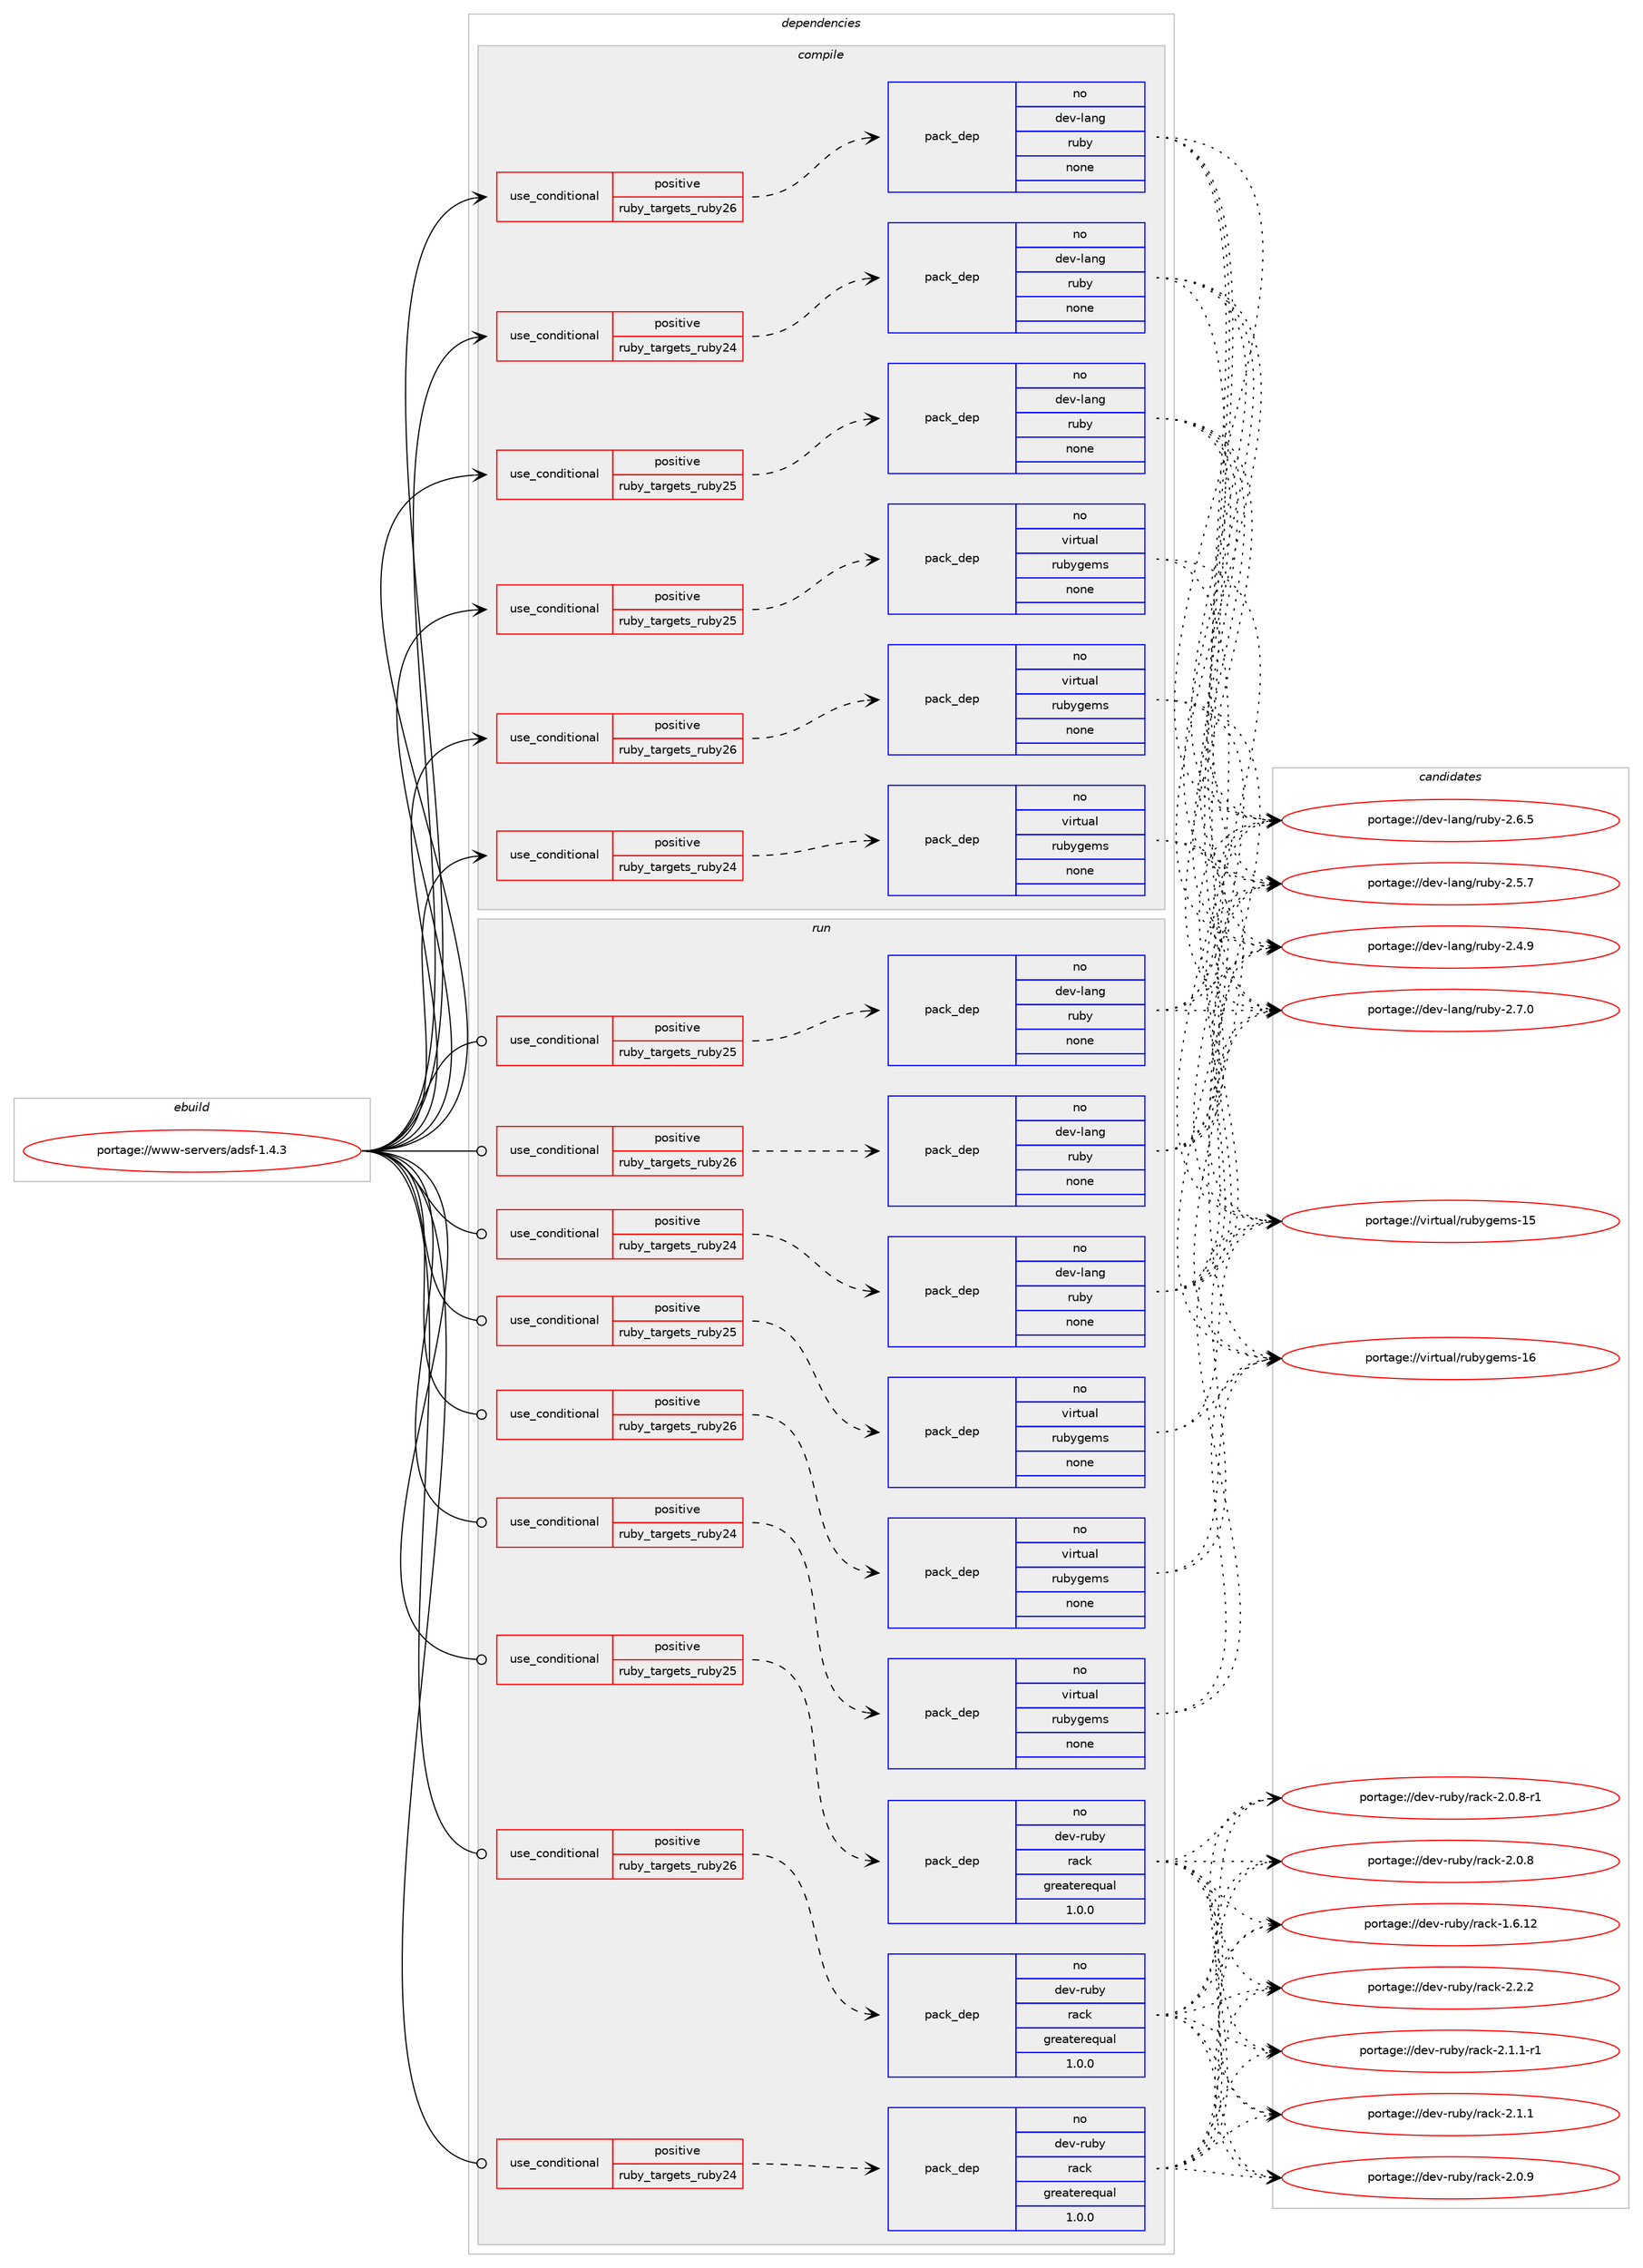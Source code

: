 digraph prolog {

# *************
# Graph options
# *************

newrank=true;
concentrate=true;
compound=true;
graph [rankdir=LR,fontname=Helvetica,fontsize=10,ranksep=1.5];#, ranksep=2.5, nodesep=0.2];
edge  [arrowhead=vee];
node  [fontname=Helvetica,fontsize=10];

# **********
# The ebuild
# **********

subgraph cluster_leftcol {
color=gray;
rank=same;
label=<<i>ebuild</i>>;
id [label="portage://www-servers/adsf-1.4.3", color=red, width=4, href="../www-servers/adsf-1.4.3.svg"];
}

# ****************
# The dependencies
# ****************

subgraph cluster_midcol {
color=gray;
label=<<i>dependencies</i>>;
subgraph cluster_compile {
fillcolor="#eeeeee";
style=filled;
label=<<i>compile</i>>;
subgraph cond1911 {
dependency15925 [label=<<TABLE BORDER="0" CELLBORDER="1" CELLSPACING="0" CELLPADDING="4"><TR><TD ROWSPAN="3" CELLPADDING="10">use_conditional</TD></TR><TR><TD>positive</TD></TR><TR><TD>ruby_targets_ruby24</TD></TR></TABLE>>, shape=none, color=red];
subgraph pack13723 {
dependency15926 [label=<<TABLE BORDER="0" CELLBORDER="1" CELLSPACING="0" CELLPADDING="4" WIDTH="220"><TR><TD ROWSPAN="6" CELLPADDING="30">pack_dep</TD></TR><TR><TD WIDTH="110">no</TD></TR><TR><TD>dev-lang</TD></TR><TR><TD>ruby</TD></TR><TR><TD>none</TD></TR><TR><TD></TD></TR></TABLE>>, shape=none, color=blue];
}
dependency15925:e -> dependency15926:w [weight=20,style="dashed",arrowhead="vee"];
}
id:e -> dependency15925:w [weight=20,style="solid",arrowhead="vee"];
subgraph cond1912 {
dependency15927 [label=<<TABLE BORDER="0" CELLBORDER="1" CELLSPACING="0" CELLPADDING="4"><TR><TD ROWSPAN="3" CELLPADDING="10">use_conditional</TD></TR><TR><TD>positive</TD></TR><TR><TD>ruby_targets_ruby24</TD></TR></TABLE>>, shape=none, color=red];
subgraph pack13724 {
dependency15928 [label=<<TABLE BORDER="0" CELLBORDER="1" CELLSPACING="0" CELLPADDING="4" WIDTH="220"><TR><TD ROWSPAN="6" CELLPADDING="30">pack_dep</TD></TR><TR><TD WIDTH="110">no</TD></TR><TR><TD>virtual</TD></TR><TR><TD>rubygems</TD></TR><TR><TD>none</TD></TR><TR><TD></TD></TR></TABLE>>, shape=none, color=blue];
}
dependency15927:e -> dependency15928:w [weight=20,style="dashed",arrowhead="vee"];
}
id:e -> dependency15927:w [weight=20,style="solid",arrowhead="vee"];
subgraph cond1913 {
dependency15929 [label=<<TABLE BORDER="0" CELLBORDER="1" CELLSPACING="0" CELLPADDING="4"><TR><TD ROWSPAN="3" CELLPADDING="10">use_conditional</TD></TR><TR><TD>positive</TD></TR><TR><TD>ruby_targets_ruby25</TD></TR></TABLE>>, shape=none, color=red];
subgraph pack13725 {
dependency15930 [label=<<TABLE BORDER="0" CELLBORDER="1" CELLSPACING="0" CELLPADDING="4" WIDTH="220"><TR><TD ROWSPAN="6" CELLPADDING="30">pack_dep</TD></TR><TR><TD WIDTH="110">no</TD></TR><TR><TD>dev-lang</TD></TR><TR><TD>ruby</TD></TR><TR><TD>none</TD></TR><TR><TD></TD></TR></TABLE>>, shape=none, color=blue];
}
dependency15929:e -> dependency15930:w [weight=20,style="dashed",arrowhead="vee"];
}
id:e -> dependency15929:w [weight=20,style="solid",arrowhead="vee"];
subgraph cond1914 {
dependency15931 [label=<<TABLE BORDER="0" CELLBORDER="1" CELLSPACING="0" CELLPADDING="4"><TR><TD ROWSPAN="3" CELLPADDING="10">use_conditional</TD></TR><TR><TD>positive</TD></TR><TR><TD>ruby_targets_ruby25</TD></TR></TABLE>>, shape=none, color=red];
subgraph pack13726 {
dependency15932 [label=<<TABLE BORDER="0" CELLBORDER="1" CELLSPACING="0" CELLPADDING="4" WIDTH="220"><TR><TD ROWSPAN="6" CELLPADDING="30">pack_dep</TD></TR><TR><TD WIDTH="110">no</TD></TR><TR><TD>virtual</TD></TR><TR><TD>rubygems</TD></TR><TR><TD>none</TD></TR><TR><TD></TD></TR></TABLE>>, shape=none, color=blue];
}
dependency15931:e -> dependency15932:w [weight=20,style="dashed",arrowhead="vee"];
}
id:e -> dependency15931:w [weight=20,style="solid",arrowhead="vee"];
subgraph cond1915 {
dependency15933 [label=<<TABLE BORDER="0" CELLBORDER="1" CELLSPACING="0" CELLPADDING="4"><TR><TD ROWSPAN="3" CELLPADDING="10">use_conditional</TD></TR><TR><TD>positive</TD></TR><TR><TD>ruby_targets_ruby26</TD></TR></TABLE>>, shape=none, color=red];
subgraph pack13727 {
dependency15934 [label=<<TABLE BORDER="0" CELLBORDER="1" CELLSPACING="0" CELLPADDING="4" WIDTH="220"><TR><TD ROWSPAN="6" CELLPADDING="30">pack_dep</TD></TR><TR><TD WIDTH="110">no</TD></TR><TR><TD>dev-lang</TD></TR><TR><TD>ruby</TD></TR><TR><TD>none</TD></TR><TR><TD></TD></TR></TABLE>>, shape=none, color=blue];
}
dependency15933:e -> dependency15934:w [weight=20,style="dashed",arrowhead="vee"];
}
id:e -> dependency15933:w [weight=20,style="solid",arrowhead="vee"];
subgraph cond1916 {
dependency15935 [label=<<TABLE BORDER="0" CELLBORDER="1" CELLSPACING="0" CELLPADDING="4"><TR><TD ROWSPAN="3" CELLPADDING="10">use_conditional</TD></TR><TR><TD>positive</TD></TR><TR><TD>ruby_targets_ruby26</TD></TR></TABLE>>, shape=none, color=red];
subgraph pack13728 {
dependency15936 [label=<<TABLE BORDER="0" CELLBORDER="1" CELLSPACING="0" CELLPADDING="4" WIDTH="220"><TR><TD ROWSPAN="6" CELLPADDING="30">pack_dep</TD></TR><TR><TD WIDTH="110">no</TD></TR><TR><TD>virtual</TD></TR><TR><TD>rubygems</TD></TR><TR><TD>none</TD></TR><TR><TD></TD></TR></TABLE>>, shape=none, color=blue];
}
dependency15935:e -> dependency15936:w [weight=20,style="dashed",arrowhead="vee"];
}
id:e -> dependency15935:w [weight=20,style="solid",arrowhead="vee"];
}
subgraph cluster_compileandrun {
fillcolor="#eeeeee";
style=filled;
label=<<i>compile and run</i>>;
}
subgraph cluster_run {
fillcolor="#eeeeee";
style=filled;
label=<<i>run</i>>;
subgraph cond1917 {
dependency15937 [label=<<TABLE BORDER="0" CELLBORDER="1" CELLSPACING="0" CELLPADDING="4"><TR><TD ROWSPAN="3" CELLPADDING="10">use_conditional</TD></TR><TR><TD>positive</TD></TR><TR><TD>ruby_targets_ruby24</TD></TR></TABLE>>, shape=none, color=red];
subgraph pack13729 {
dependency15938 [label=<<TABLE BORDER="0" CELLBORDER="1" CELLSPACING="0" CELLPADDING="4" WIDTH="220"><TR><TD ROWSPAN="6" CELLPADDING="30">pack_dep</TD></TR><TR><TD WIDTH="110">no</TD></TR><TR><TD>dev-lang</TD></TR><TR><TD>ruby</TD></TR><TR><TD>none</TD></TR><TR><TD></TD></TR></TABLE>>, shape=none, color=blue];
}
dependency15937:e -> dependency15938:w [weight=20,style="dashed",arrowhead="vee"];
}
id:e -> dependency15937:w [weight=20,style="solid",arrowhead="odot"];
subgraph cond1918 {
dependency15939 [label=<<TABLE BORDER="0" CELLBORDER="1" CELLSPACING="0" CELLPADDING="4"><TR><TD ROWSPAN="3" CELLPADDING="10">use_conditional</TD></TR><TR><TD>positive</TD></TR><TR><TD>ruby_targets_ruby24</TD></TR></TABLE>>, shape=none, color=red];
subgraph pack13730 {
dependency15940 [label=<<TABLE BORDER="0" CELLBORDER="1" CELLSPACING="0" CELLPADDING="4" WIDTH="220"><TR><TD ROWSPAN="6" CELLPADDING="30">pack_dep</TD></TR><TR><TD WIDTH="110">no</TD></TR><TR><TD>dev-ruby</TD></TR><TR><TD>rack</TD></TR><TR><TD>greaterequal</TD></TR><TR><TD>1.0.0</TD></TR></TABLE>>, shape=none, color=blue];
}
dependency15939:e -> dependency15940:w [weight=20,style="dashed",arrowhead="vee"];
}
id:e -> dependency15939:w [weight=20,style="solid",arrowhead="odot"];
subgraph cond1919 {
dependency15941 [label=<<TABLE BORDER="0" CELLBORDER="1" CELLSPACING="0" CELLPADDING="4"><TR><TD ROWSPAN="3" CELLPADDING="10">use_conditional</TD></TR><TR><TD>positive</TD></TR><TR><TD>ruby_targets_ruby24</TD></TR></TABLE>>, shape=none, color=red];
subgraph pack13731 {
dependency15942 [label=<<TABLE BORDER="0" CELLBORDER="1" CELLSPACING="0" CELLPADDING="4" WIDTH="220"><TR><TD ROWSPAN="6" CELLPADDING="30">pack_dep</TD></TR><TR><TD WIDTH="110">no</TD></TR><TR><TD>virtual</TD></TR><TR><TD>rubygems</TD></TR><TR><TD>none</TD></TR><TR><TD></TD></TR></TABLE>>, shape=none, color=blue];
}
dependency15941:e -> dependency15942:w [weight=20,style="dashed",arrowhead="vee"];
}
id:e -> dependency15941:w [weight=20,style="solid",arrowhead="odot"];
subgraph cond1920 {
dependency15943 [label=<<TABLE BORDER="0" CELLBORDER="1" CELLSPACING="0" CELLPADDING="4"><TR><TD ROWSPAN="3" CELLPADDING="10">use_conditional</TD></TR><TR><TD>positive</TD></TR><TR><TD>ruby_targets_ruby25</TD></TR></TABLE>>, shape=none, color=red];
subgraph pack13732 {
dependency15944 [label=<<TABLE BORDER="0" CELLBORDER="1" CELLSPACING="0" CELLPADDING="4" WIDTH="220"><TR><TD ROWSPAN="6" CELLPADDING="30">pack_dep</TD></TR><TR><TD WIDTH="110">no</TD></TR><TR><TD>dev-lang</TD></TR><TR><TD>ruby</TD></TR><TR><TD>none</TD></TR><TR><TD></TD></TR></TABLE>>, shape=none, color=blue];
}
dependency15943:e -> dependency15944:w [weight=20,style="dashed",arrowhead="vee"];
}
id:e -> dependency15943:w [weight=20,style="solid",arrowhead="odot"];
subgraph cond1921 {
dependency15945 [label=<<TABLE BORDER="0" CELLBORDER="1" CELLSPACING="0" CELLPADDING="4"><TR><TD ROWSPAN="3" CELLPADDING="10">use_conditional</TD></TR><TR><TD>positive</TD></TR><TR><TD>ruby_targets_ruby25</TD></TR></TABLE>>, shape=none, color=red];
subgraph pack13733 {
dependency15946 [label=<<TABLE BORDER="0" CELLBORDER="1" CELLSPACING="0" CELLPADDING="4" WIDTH="220"><TR><TD ROWSPAN="6" CELLPADDING="30">pack_dep</TD></TR><TR><TD WIDTH="110">no</TD></TR><TR><TD>dev-ruby</TD></TR><TR><TD>rack</TD></TR><TR><TD>greaterequal</TD></TR><TR><TD>1.0.0</TD></TR></TABLE>>, shape=none, color=blue];
}
dependency15945:e -> dependency15946:w [weight=20,style="dashed",arrowhead="vee"];
}
id:e -> dependency15945:w [weight=20,style="solid",arrowhead="odot"];
subgraph cond1922 {
dependency15947 [label=<<TABLE BORDER="0" CELLBORDER="1" CELLSPACING="0" CELLPADDING="4"><TR><TD ROWSPAN="3" CELLPADDING="10">use_conditional</TD></TR><TR><TD>positive</TD></TR><TR><TD>ruby_targets_ruby25</TD></TR></TABLE>>, shape=none, color=red];
subgraph pack13734 {
dependency15948 [label=<<TABLE BORDER="0" CELLBORDER="1" CELLSPACING="0" CELLPADDING="4" WIDTH="220"><TR><TD ROWSPAN="6" CELLPADDING="30">pack_dep</TD></TR><TR><TD WIDTH="110">no</TD></TR><TR><TD>virtual</TD></TR><TR><TD>rubygems</TD></TR><TR><TD>none</TD></TR><TR><TD></TD></TR></TABLE>>, shape=none, color=blue];
}
dependency15947:e -> dependency15948:w [weight=20,style="dashed",arrowhead="vee"];
}
id:e -> dependency15947:w [weight=20,style="solid",arrowhead="odot"];
subgraph cond1923 {
dependency15949 [label=<<TABLE BORDER="0" CELLBORDER="1" CELLSPACING="0" CELLPADDING="4"><TR><TD ROWSPAN="3" CELLPADDING="10">use_conditional</TD></TR><TR><TD>positive</TD></TR><TR><TD>ruby_targets_ruby26</TD></TR></TABLE>>, shape=none, color=red];
subgraph pack13735 {
dependency15950 [label=<<TABLE BORDER="0" CELLBORDER="1" CELLSPACING="0" CELLPADDING="4" WIDTH="220"><TR><TD ROWSPAN="6" CELLPADDING="30">pack_dep</TD></TR><TR><TD WIDTH="110">no</TD></TR><TR><TD>dev-lang</TD></TR><TR><TD>ruby</TD></TR><TR><TD>none</TD></TR><TR><TD></TD></TR></TABLE>>, shape=none, color=blue];
}
dependency15949:e -> dependency15950:w [weight=20,style="dashed",arrowhead="vee"];
}
id:e -> dependency15949:w [weight=20,style="solid",arrowhead="odot"];
subgraph cond1924 {
dependency15951 [label=<<TABLE BORDER="0" CELLBORDER="1" CELLSPACING="0" CELLPADDING="4"><TR><TD ROWSPAN="3" CELLPADDING="10">use_conditional</TD></TR><TR><TD>positive</TD></TR><TR><TD>ruby_targets_ruby26</TD></TR></TABLE>>, shape=none, color=red];
subgraph pack13736 {
dependency15952 [label=<<TABLE BORDER="0" CELLBORDER="1" CELLSPACING="0" CELLPADDING="4" WIDTH="220"><TR><TD ROWSPAN="6" CELLPADDING="30">pack_dep</TD></TR><TR><TD WIDTH="110">no</TD></TR><TR><TD>dev-ruby</TD></TR><TR><TD>rack</TD></TR><TR><TD>greaterequal</TD></TR><TR><TD>1.0.0</TD></TR></TABLE>>, shape=none, color=blue];
}
dependency15951:e -> dependency15952:w [weight=20,style="dashed",arrowhead="vee"];
}
id:e -> dependency15951:w [weight=20,style="solid",arrowhead="odot"];
subgraph cond1925 {
dependency15953 [label=<<TABLE BORDER="0" CELLBORDER="1" CELLSPACING="0" CELLPADDING="4"><TR><TD ROWSPAN="3" CELLPADDING="10">use_conditional</TD></TR><TR><TD>positive</TD></TR><TR><TD>ruby_targets_ruby26</TD></TR></TABLE>>, shape=none, color=red];
subgraph pack13737 {
dependency15954 [label=<<TABLE BORDER="0" CELLBORDER="1" CELLSPACING="0" CELLPADDING="4" WIDTH="220"><TR><TD ROWSPAN="6" CELLPADDING="30">pack_dep</TD></TR><TR><TD WIDTH="110">no</TD></TR><TR><TD>virtual</TD></TR><TR><TD>rubygems</TD></TR><TR><TD>none</TD></TR><TR><TD></TD></TR></TABLE>>, shape=none, color=blue];
}
dependency15953:e -> dependency15954:w [weight=20,style="dashed",arrowhead="vee"];
}
id:e -> dependency15953:w [weight=20,style="solid",arrowhead="odot"];
}
}

# **************
# The candidates
# **************

subgraph cluster_choices {
rank=same;
color=gray;
label=<<i>candidates</i>>;

subgraph choice13723 {
color=black;
nodesep=1;
choice10010111845108971101034711411798121455046554648 [label="portage://dev-lang/ruby-2.7.0", color=red, width=4,href="../dev-lang/ruby-2.7.0.svg"];
choice10010111845108971101034711411798121455046544653 [label="portage://dev-lang/ruby-2.6.5", color=red, width=4,href="../dev-lang/ruby-2.6.5.svg"];
choice10010111845108971101034711411798121455046534655 [label="portage://dev-lang/ruby-2.5.7", color=red, width=4,href="../dev-lang/ruby-2.5.7.svg"];
choice10010111845108971101034711411798121455046524657 [label="portage://dev-lang/ruby-2.4.9", color=red, width=4,href="../dev-lang/ruby-2.4.9.svg"];
dependency15926:e -> choice10010111845108971101034711411798121455046554648:w [style=dotted,weight="100"];
dependency15926:e -> choice10010111845108971101034711411798121455046544653:w [style=dotted,weight="100"];
dependency15926:e -> choice10010111845108971101034711411798121455046534655:w [style=dotted,weight="100"];
dependency15926:e -> choice10010111845108971101034711411798121455046524657:w [style=dotted,weight="100"];
}
subgraph choice13724 {
color=black;
nodesep=1;
choice118105114116117971084711411798121103101109115454954 [label="portage://virtual/rubygems-16", color=red, width=4,href="../virtual/rubygems-16.svg"];
choice118105114116117971084711411798121103101109115454953 [label="portage://virtual/rubygems-15", color=red, width=4,href="../virtual/rubygems-15.svg"];
dependency15928:e -> choice118105114116117971084711411798121103101109115454954:w [style=dotted,weight="100"];
dependency15928:e -> choice118105114116117971084711411798121103101109115454953:w [style=dotted,weight="100"];
}
subgraph choice13725 {
color=black;
nodesep=1;
choice10010111845108971101034711411798121455046554648 [label="portage://dev-lang/ruby-2.7.0", color=red, width=4,href="../dev-lang/ruby-2.7.0.svg"];
choice10010111845108971101034711411798121455046544653 [label="portage://dev-lang/ruby-2.6.5", color=red, width=4,href="../dev-lang/ruby-2.6.5.svg"];
choice10010111845108971101034711411798121455046534655 [label="portage://dev-lang/ruby-2.5.7", color=red, width=4,href="../dev-lang/ruby-2.5.7.svg"];
choice10010111845108971101034711411798121455046524657 [label="portage://dev-lang/ruby-2.4.9", color=red, width=4,href="../dev-lang/ruby-2.4.9.svg"];
dependency15930:e -> choice10010111845108971101034711411798121455046554648:w [style=dotted,weight="100"];
dependency15930:e -> choice10010111845108971101034711411798121455046544653:w [style=dotted,weight="100"];
dependency15930:e -> choice10010111845108971101034711411798121455046534655:w [style=dotted,weight="100"];
dependency15930:e -> choice10010111845108971101034711411798121455046524657:w [style=dotted,weight="100"];
}
subgraph choice13726 {
color=black;
nodesep=1;
choice118105114116117971084711411798121103101109115454954 [label="portage://virtual/rubygems-16", color=red, width=4,href="../virtual/rubygems-16.svg"];
choice118105114116117971084711411798121103101109115454953 [label="portage://virtual/rubygems-15", color=red, width=4,href="../virtual/rubygems-15.svg"];
dependency15932:e -> choice118105114116117971084711411798121103101109115454954:w [style=dotted,weight="100"];
dependency15932:e -> choice118105114116117971084711411798121103101109115454953:w [style=dotted,weight="100"];
}
subgraph choice13727 {
color=black;
nodesep=1;
choice10010111845108971101034711411798121455046554648 [label="portage://dev-lang/ruby-2.7.0", color=red, width=4,href="../dev-lang/ruby-2.7.0.svg"];
choice10010111845108971101034711411798121455046544653 [label="portage://dev-lang/ruby-2.6.5", color=red, width=4,href="../dev-lang/ruby-2.6.5.svg"];
choice10010111845108971101034711411798121455046534655 [label="portage://dev-lang/ruby-2.5.7", color=red, width=4,href="../dev-lang/ruby-2.5.7.svg"];
choice10010111845108971101034711411798121455046524657 [label="portage://dev-lang/ruby-2.4.9", color=red, width=4,href="../dev-lang/ruby-2.4.9.svg"];
dependency15934:e -> choice10010111845108971101034711411798121455046554648:w [style=dotted,weight="100"];
dependency15934:e -> choice10010111845108971101034711411798121455046544653:w [style=dotted,weight="100"];
dependency15934:e -> choice10010111845108971101034711411798121455046534655:w [style=dotted,weight="100"];
dependency15934:e -> choice10010111845108971101034711411798121455046524657:w [style=dotted,weight="100"];
}
subgraph choice13728 {
color=black;
nodesep=1;
choice118105114116117971084711411798121103101109115454954 [label="portage://virtual/rubygems-16", color=red, width=4,href="../virtual/rubygems-16.svg"];
choice118105114116117971084711411798121103101109115454953 [label="portage://virtual/rubygems-15", color=red, width=4,href="../virtual/rubygems-15.svg"];
dependency15936:e -> choice118105114116117971084711411798121103101109115454954:w [style=dotted,weight="100"];
dependency15936:e -> choice118105114116117971084711411798121103101109115454953:w [style=dotted,weight="100"];
}
subgraph choice13729 {
color=black;
nodesep=1;
choice10010111845108971101034711411798121455046554648 [label="portage://dev-lang/ruby-2.7.0", color=red, width=4,href="../dev-lang/ruby-2.7.0.svg"];
choice10010111845108971101034711411798121455046544653 [label="portage://dev-lang/ruby-2.6.5", color=red, width=4,href="../dev-lang/ruby-2.6.5.svg"];
choice10010111845108971101034711411798121455046534655 [label="portage://dev-lang/ruby-2.5.7", color=red, width=4,href="../dev-lang/ruby-2.5.7.svg"];
choice10010111845108971101034711411798121455046524657 [label="portage://dev-lang/ruby-2.4.9", color=red, width=4,href="../dev-lang/ruby-2.4.9.svg"];
dependency15938:e -> choice10010111845108971101034711411798121455046554648:w [style=dotted,weight="100"];
dependency15938:e -> choice10010111845108971101034711411798121455046544653:w [style=dotted,weight="100"];
dependency15938:e -> choice10010111845108971101034711411798121455046534655:w [style=dotted,weight="100"];
dependency15938:e -> choice10010111845108971101034711411798121455046524657:w [style=dotted,weight="100"];
}
subgraph choice13730 {
color=black;
nodesep=1;
choice1001011184511411798121471149799107455046504650 [label="portage://dev-ruby/rack-2.2.2", color=red, width=4,href="../dev-ruby/rack-2.2.2.svg"];
choice10010111845114117981214711497991074550464946494511449 [label="portage://dev-ruby/rack-2.1.1-r1", color=red, width=4,href="../dev-ruby/rack-2.1.1-r1.svg"];
choice1001011184511411798121471149799107455046494649 [label="portage://dev-ruby/rack-2.1.1", color=red, width=4,href="../dev-ruby/rack-2.1.1.svg"];
choice1001011184511411798121471149799107455046484657 [label="portage://dev-ruby/rack-2.0.9", color=red, width=4,href="../dev-ruby/rack-2.0.9.svg"];
choice10010111845114117981214711497991074550464846564511449 [label="portage://dev-ruby/rack-2.0.8-r1", color=red, width=4,href="../dev-ruby/rack-2.0.8-r1.svg"];
choice1001011184511411798121471149799107455046484656 [label="portage://dev-ruby/rack-2.0.8", color=red, width=4,href="../dev-ruby/rack-2.0.8.svg"];
choice100101118451141179812147114979910745494654464950 [label="portage://dev-ruby/rack-1.6.12", color=red, width=4,href="../dev-ruby/rack-1.6.12.svg"];
dependency15940:e -> choice1001011184511411798121471149799107455046504650:w [style=dotted,weight="100"];
dependency15940:e -> choice10010111845114117981214711497991074550464946494511449:w [style=dotted,weight="100"];
dependency15940:e -> choice1001011184511411798121471149799107455046494649:w [style=dotted,weight="100"];
dependency15940:e -> choice1001011184511411798121471149799107455046484657:w [style=dotted,weight="100"];
dependency15940:e -> choice10010111845114117981214711497991074550464846564511449:w [style=dotted,weight="100"];
dependency15940:e -> choice1001011184511411798121471149799107455046484656:w [style=dotted,weight="100"];
dependency15940:e -> choice100101118451141179812147114979910745494654464950:w [style=dotted,weight="100"];
}
subgraph choice13731 {
color=black;
nodesep=1;
choice118105114116117971084711411798121103101109115454954 [label="portage://virtual/rubygems-16", color=red, width=4,href="../virtual/rubygems-16.svg"];
choice118105114116117971084711411798121103101109115454953 [label="portage://virtual/rubygems-15", color=red, width=4,href="../virtual/rubygems-15.svg"];
dependency15942:e -> choice118105114116117971084711411798121103101109115454954:w [style=dotted,weight="100"];
dependency15942:e -> choice118105114116117971084711411798121103101109115454953:w [style=dotted,weight="100"];
}
subgraph choice13732 {
color=black;
nodesep=1;
choice10010111845108971101034711411798121455046554648 [label="portage://dev-lang/ruby-2.7.0", color=red, width=4,href="../dev-lang/ruby-2.7.0.svg"];
choice10010111845108971101034711411798121455046544653 [label="portage://dev-lang/ruby-2.6.5", color=red, width=4,href="../dev-lang/ruby-2.6.5.svg"];
choice10010111845108971101034711411798121455046534655 [label="portage://dev-lang/ruby-2.5.7", color=red, width=4,href="../dev-lang/ruby-2.5.7.svg"];
choice10010111845108971101034711411798121455046524657 [label="portage://dev-lang/ruby-2.4.9", color=red, width=4,href="../dev-lang/ruby-2.4.9.svg"];
dependency15944:e -> choice10010111845108971101034711411798121455046554648:w [style=dotted,weight="100"];
dependency15944:e -> choice10010111845108971101034711411798121455046544653:w [style=dotted,weight="100"];
dependency15944:e -> choice10010111845108971101034711411798121455046534655:w [style=dotted,weight="100"];
dependency15944:e -> choice10010111845108971101034711411798121455046524657:w [style=dotted,weight="100"];
}
subgraph choice13733 {
color=black;
nodesep=1;
choice1001011184511411798121471149799107455046504650 [label="portage://dev-ruby/rack-2.2.2", color=red, width=4,href="../dev-ruby/rack-2.2.2.svg"];
choice10010111845114117981214711497991074550464946494511449 [label="portage://dev-ruby/rack-2.1.1-r1", color=red, width=4,href="../dev-ruby/rack-2.1.1-r1.svg"];
choice1001011184511411798121471149799107455046494649 [label="portage://dev-ruby/rack-2.1.1", color=red, width=4,href="../dev-ruby/rack-2.1.1.svg"];
choice1001011184511411798121471149799107455046484657 [label="portage://dev-ruby/rack-2.0.9", color=red, width=4,href="../dev-ruby/rack-2.0.9.svg"];
choice10010111845114117981214711497991074550464846564511449 [label="portage://dev-ruby/rack-2.0.8-r1", color=red, width=4,href="../dev-ruby/rack-2.0.8-r1.svg"];
choice1001011184511411798121471149799107455046484656 [label="portage://dev-ruby/rack-2.0.8", color=red, width=4,href="../dev-ruby/rack-2.0.8.svg"];
choice100101118451141179812147114979910745494654464950 [label="portage://dev-ruby/rack-1.6.12", color=red, width=4,href="../dev-ruby/rack-1.6.12.svg"];
dependency15946:e -> choice1001011184511411798121471149799107455046504650:w [style=dotted,weight="100"];
dependency15946:e -> choice10010111845114117981214711497991074550464946494511449:w [style=dotted,weight="100"];
dependency15946:e -> choice1001011184511411798121471149799107455046494649:w [style=dotted,weight="100"];
dependency15946:e -> choice1001011184511411798121471149799107455046484657:w [style=dotted,weight="100"];
dependency15946:e -> choice10010111845114117981214711497991074550464846564511449:w [style=dotted,weight="100"];
dependency15946:e -> choice1001011184511411798121471149799107455046484656:w [style=dotted,weight="100"];
dependency15946:e -> choice100101118451141179812147114979910745494654464950:w [style=dotted,weight="100"];
}
subgraph choice13734 {
color=black;
nodesep=1;
choice118105114116117971084711411798121103101109115454954 [label="portage://virtual/rubygems-16", color=red, width=4,href="../virtual/rubygems-16.svg"];
choice118105114116117971084711411798121103101109115454953 [label="portage://virtual/rubygems-15", color=red, width=4,href="../virtual/rubygems-15.svg"];
dependency15948:e -> choice118105114116117971084711411798121103101109115454954:w [style=dotted,weight="100"];
dependency15948:e -> choice118105114116117971084711411798121103101109115454953:w [style=dotted,weight="100"];
}
subgraph choice13735 {
color=black;
nodesep=1;
choice10010111845108971101034711411798121455046554648 [label="portage://dev-lang/ruby-2.7.0", color=red, width=4,href="../dev-lang/ruby-2.7.0.svg"];
choice10010111845108971101034711411798121455046544653 [label="portage://dev-lang/ruby-2.6.5", color=red, width=4,href="../dev-lang/ruby-2.6.5.svg"];
choice10010111845108971101034711411798121455046534655 [label="portage://dev-lang/ruby-2.5.7", color=red, width=4,href="../dev-lang/ruby-2.5.7.svg"];
choice10010111845108971101034711411798121455046524657 [label="portage://dev-lang/ruby-2.4.9", color=red, width=4,href="../dev-lang/ruby-2.4.9.svg"];
dependency15950:e -> choice10010111845108971101034711411798121455046554648:w [style=dotted,weight="100"];
dependency15950:e -> choice10010111845108971101034711411798121455046544653:w [style=dotted,weight="100"];
dependency15950:e -> choice10010111845108971101034711411798121455046534655:w [style=dotted,weight="100"];
dependency15950:e -> choice10010111845108971101034711411798121455046524657:w [style=dotted,weight="100"];
}
subgraph choice13736 {
color=black;
nodesep=1;
choice1001011184511411798121471149799107455046504650 [label="portage://dev-ruby/rack-2.2.2", color=red, width=4,href="../dev-ruby/rack-2.2.2.svg"];
choice10010111845114117981214711497991074550464946494511449 [label="portage://dev-ruby/rack-2.1.1-r1", color=red, width=4,href="../dev-ruby/rack-2.1.1-r1.svg"];
choice1001011184511411798121471149799107455046494649 [label="portage://dev-ruby/rack-2.1.1", color=red, width=4,href="../dev-ruby/rack-2.1.1.svg"];
choice1001011184511411798121471149799107455046484657 [label="portage://dev-ruby/rack-2.0.9", color=red, width=4,href="../dev-ruby/rack-2.0.9.svg"];
choice10010111845114117981214711497991074550464846564511449 [label="portage://dev-ruby/rack-2.0.8-r1", color=red, width=4,href="../dev-ruby/rack-2.0.8-r1.svg"];
choice1001011184511411798121471149799107455046484656 [label="portage://dev-ruby/rack-2.0.8", color=red, width=4,href="../dev-ruby/rack-2.0.8.svg"];
choice100101118451141179812147114979910745494654464950 [label="portage://dev-ruby/rack-1.6.12", color=red, width=4,href="../dev-ruby/rack-1.6.12.svg"];
dependency15952:e -> choice1001011184511411798121471149799107455046504650:w [style=dotted,weight="100"];
dependency15952:e -> choice10010111845114117981214711497991074550464946494511449:w [style=dotted,weight="100"];
dependency15952:e -> choice1001011184511411798121471149799107455046494649:w [style=dotted,weight="100"];
dependency15952:e -> choice1001011184511411798121471149799107455046484657:w [style=dotted,weight="100"];
dependency15952:e -> choice10010111845114117981214711497991074550464846564511449:w [style=dotted,weight="100"];
dependency15952:e -> choice1001011184511411798121471149799107455046484656:w [style=dotted,weight="100"];
dependency15952:e -> choice100101118451141179812147114979910745494654464950:w [style=dotted,weight="100"];
}
subgraph choice13737 {
color=black;
nodesep=1;
choice118105114116117971084711411798121103101109115454954 [label="portage://virtual/rubygems-16", color=red, width=4,href="../virtual/rubygems-16.svg"];
choice118105114116117971084711411798121103101109115454953 [label="portage://virtual/rubygems-15", color=red, width=4,href="../virtual/rubygems-15.svg"];
dependency15954:e -> choice118105114116117971084711411798121103101109115454954:w [style=dotted,weight="100"];
dependency15954:e -> choice118105114116117971084711411798121103101109115454953:w [style=dotted,weight="100"];
}
}

}
